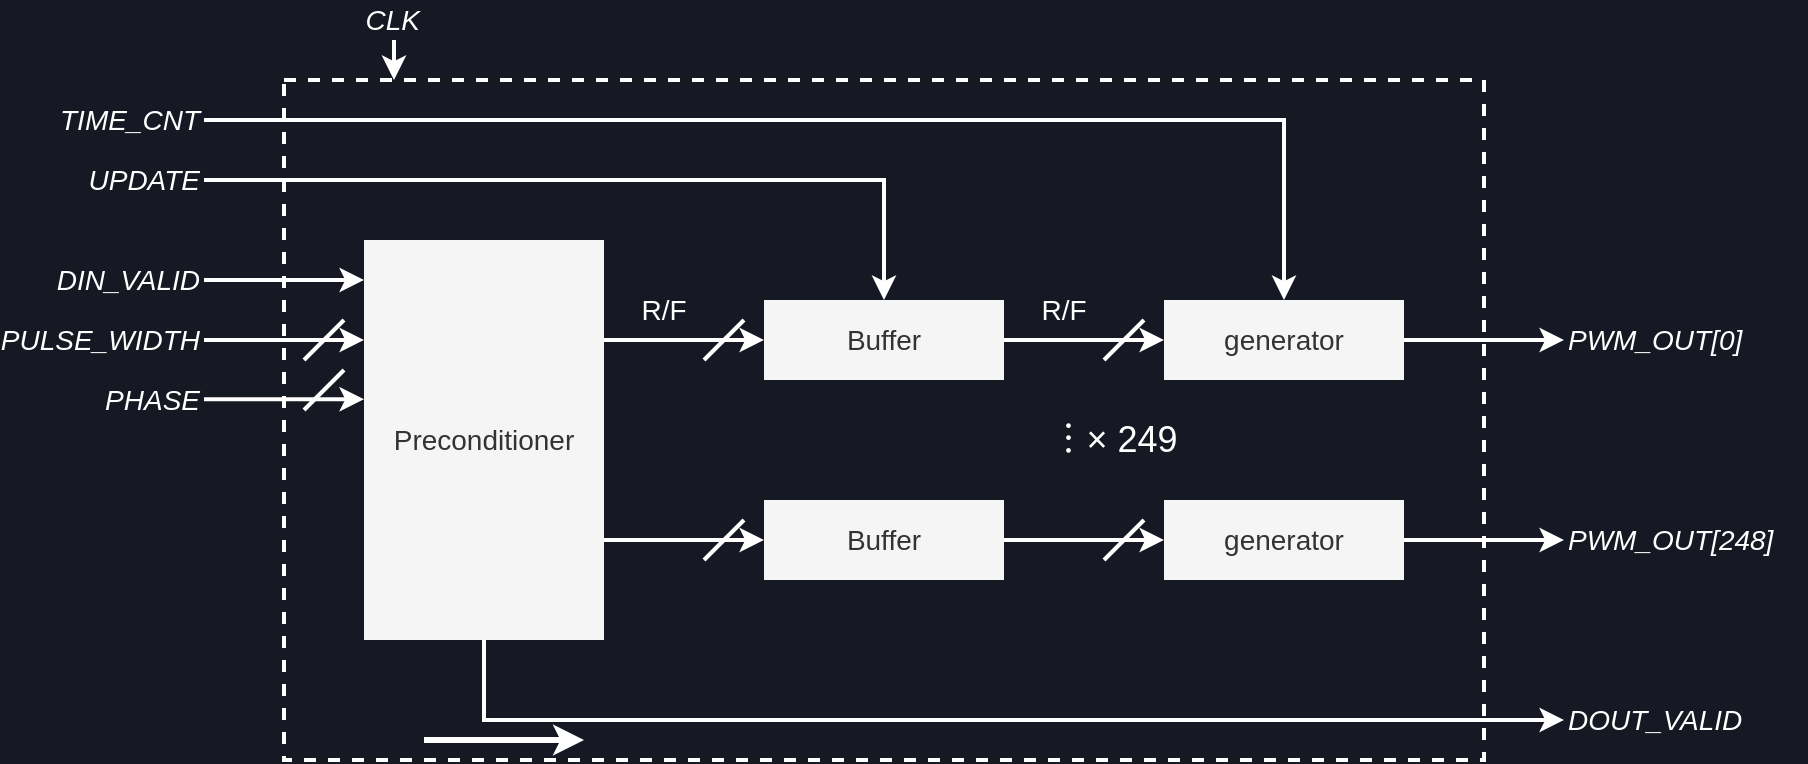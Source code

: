 <mxfile compressed="false">
    <diagram id="86R6ZRfhnQo9sD8B5-7s" name="Page-1">
        <mxGraphModel dx="1093" dy="1100" grid="1" gridSize="10" guides="1" tooltips="1" connect="1" arrows="1" fold="1" page="1" pageScale="1" pageWidth="827" pageHeight="1169" background="#161923" math="0" shadow="0">
            <root>
                <mxCell id="0"/>
                <mxCell id="1" parent="0"/>
                <mxCell id="Envj31jSL4E8aKWLNrxv-14" value="" style="endArrow=classic;html=1;rounded=0;fontSize=14;fontColor=#FFFFFF;entryX=0;entryY=0.25;entryDx=0;entryDy=0;strokeColor=#FFFFFF;strokeWidth=3;exitX=1;exitY=0.25;exitDx=0;exitDy=0;" parent="1" target="Envj31jSL4E8aKWLNrxv-3" edge="1">
                    <mxGeometry width="50" height="50" relative="1" as="geometry">
                        <mxPoint x="280" y="460.0" as="sourcePoint"/>
                        <mxPoint x="360" y="460" as="targetPoint"/>
                    </mxGeometry>
                </mxCell>
                <mxCell id="Envj31jSL4E8aKWLNrxv-24" value="&lt;i style=&quot;font-size: 14px;&quot;&gt;TIME_CNT&lt;/i&gt;" style="text;html=1;strokeColor=none;fillColor=none;align=right;verticalAlign=middle;whiteSpace=wrap;rounded=0;labelBackgroundColor=none;fontSize=14;fontColor=#FFFFFF;" parent="1" vertex="1">
                    <mxGeometry x="80" y="130" width="90" height="40" as="geometry"/>
                </mxCell>
                <mxCell id="4" value="" style="rounded=0;whiteSpace=wrap;html=1;labelBackgroundColor=none;fontSize=14;fontColor=#333333;strokeColor=#FFFFFF;strokeWidth=2;fillColor=none;dashed=1;" vertex="1" parent="1">
                    <mxGeometry x="210" y="130" width="600" height="340" as="geometry"/>
                </mxCell>
                <mxCell id="38" value="Buffer" style="rounded=0;whiteSpace=wrap;html=1;fontFamily=Helvetica;fontSize=14;fontColor=#333333;strokeColor=none;strokeWidth=3;fillColor=#f5f5f5;" vertex="1" parent="1">
                    <mxGeometry x="450" y="240" width="120" height="40" as="geometry"/>
                </mxCell>
                <mxCell id="53" value="Preconditioner" style="rounded=0;whiteSpace=wrap;html=1;fontFamily=Helvetica;fontSize=14;fontColor=#333333;strokeColor=none;strokeWidth=3;fillColor=#f5f5f5;" vertex="1" parent="1">
                    <mxGeometry x="250" y="210" width="120" height="200" as="geometry"/>
                </mxCell>
                <mxCell id="54" value="generator" style="rounded=0;whiteSpace=wrap;html=1;fontFamily=Helvetica;fontSize=14;fontColor=#333333;strokeColor=none;strokeWidth=3;fillColor=#f5f5f5;" vertex="1" parent="1">
                    <mxGeometry x="650" y="240" width="120" height="40" as="geometry"/>
                </mxCell>
                <mxCell id="55" style="edgeStyle=none;rounded=0;html=1;exitX=1;exitY=0.5;exitDx=0;exitDy=0;entryX=0;entryY=0.5;entryDx=0;entryDy=0;fontColor=#333333;strokeColor=#FFFFFF;strokeWidth=2;" edge="1" parent="1" source="54" target="57">
                    <mxGeometry relative="1" as="geometry">
                        <mxPoint x="810" y="260" as="sourcePoint"/>
                        <mxPoint x="890" y="260" as="targetPoint"/>
                    </mxGeometry>
                </mxCell>
                <mxCell id="57" value="&lt;i style=&quot;font-size: 14px&quot;&gt;PWM_OUT[0]&lt;/i&gt;" style="text;html=1;strokeColor=none;fillColor=none;align=left;verticalAlign=middle;whiteSpace=wrap;rounded=0;fontFamily=Helvetica;fontSize=14;fontColor=#FFFFFF;" vertex="1" parent="1">
                    <mxGeometry x="850" y="240" width="121" height="40" as="geometry"/>
                </mxCell>
                <mxCell id="58" style="edgeStyle=none;rounded=0;html=1;exitX=1;exitY=0.5;exitDx=0;exitDy=0;entryX=0;entryY=0.5;entryDx=0;entryDy=0;fontColor=#333333;strokeColor=#FFFFFF;strokeWidth=2;" edge="1" parent="1" source="38" target="54">
                    <mxGeometry relative="1" as="geometry">
                        <mxPoint x="780" y="270" as="sourcePoint"/>
                        <mxPoint x="860" y="270" as="targetPoint"/>
                    </mxGeometry>
                </mxCell>
                <mxCell id="60" style="edgeStyle=none;rounded=0;html=1;exitX=1;exitY=0.25;exitDx=0;exitDy=0;fontColor=#333333;strokeColor=#FFFFFF;strokeWidth=2;entryX=0;entryY=0.5;entryDx=0;entryDy=0;" edge="1" parent="1" source="53" target="38">
                    <mxGeometry relative="1" as="geometry">
                        <mxPoint x="580" y="270" as="sourcePoint"/>
                        <mxPoint x="440" y="300" as="targetPoint"/>
                    </mxGeometry>
                </mxCell>
                <mxCell id="61" value="Buffer" style="rounded=0;whiteSpace=wrap;html=1;fontFamily=Helvetica;fontSize=14;fontColor=#333333;strokeColor=none;strokeWidth=3;fillColor=#f5f5f5;" vertex="1" parent="1">
                    <mxGeometry x="450" y="340" width="120" height="40" as="geometry"/>
                </mxCell>
                <mxCell id="62" value="generator" style="rounded=0;whiteSpace=wrap;html=1;fontFamily=Helvetica;fontSize=14;fontColor=#333333;strokeColor=none;strokeWidth=3;fillColor=#f5f5f5;" vertex="1" parent="1">
                    <mxGeometry x="650" y="340" width="120" height="40" as="geometry"/>
                </mxCell>
                <mxCell id="63" style="edgeStyle=none;rounded=0;html=1;exitX=1;exitY=0.5;exitDx=0;exitDy=0;entryX=0;entryY=0.5;entryDx=0;entryDy=0;fontColor=#333333;strokeColor=#FFFFFF;strokeWidth=2;" edge="1" parent="1" source="62" target="64">
                    <mxGeometry relative="1" as="geometry">
                        <mxPoint x="810" y="360" as="sourcePoint"/>
                        <mxPoint x="890" y="360" as="targetPoint"/>
                    </mxGeometry>
                </mxCell>
                <mxCell id="64" value="&lt;i style=&quot;font-size: 14px&quot;&gt;PWM_OUT[248]&lt;/i&gt;" style="text;html=1;strokeColor=none;fillColor=none;align=left;verticalAlign=middle;whiteSpace=wrap;rounded=0;fontFamily=Helvetica;fontSize=14;fontColor=#FFFFFF;" vertex="1" parent="1">
                    <mxGeometry x="850" y="340" width="121" height="40" as="geometry"/>
                </mxCell>
                <mxCell id="65" style="edgeStyle=none;rounded=0;html=1;exitX=1;exitY=0.5;exitDx=0;exitDy=0;entryX=0;entryY=0.5;entryDx=0;entryDy=0;fontColor=#333333;strokeColor=#FFFFFF;strokeWidth=2;" edge="1" parent="1" source="61" target="62">
                    <mxGeometry relative="1" as="geometry">
                        <mxPoint x="780" y="370" as="sourcePoint"/>
                        <mxPoint x="860" y="370" as="targetPoint"/>
                    </mxGeometry>
                </mxCell>
                <mxCell id="66" style="edgeStyle=none;rounded=0;html=1;exitX=1;exitY=0.25;exitDx=0;exitDy=0;fontColor=#333333;strokeColor=#FFFFFF;strokeWidth=2;entryX=0;entryY=0.5;entryDx=0;entryDy=0;" edge="1" parent="1" target="61">
                    <mxGeometry relative="1" as="geometry">
                        <mxPoint x="370" y="360" as="sourcePoint"/>
                        <mxPoint x="440" y="400" as="targetPoint"/>
                    </mxGeometry>
                </mxCell>
                <mxCell id="67" value="&lt;span style=&quot;font-size: 14px&quot;&gt;R/F&lt;/span&gt;" style="text;html=1;strokeColor=none;fillColor=none;align=center;verticalAlign=middle;whiteSpace=wrap;rounded=0;fontFamily=Helvetica;fontSize=14;fontColor=#FFFFFF;strokeWidth=2;" vertex="1" parent="1">
                    <mxGeometry x="370" y="230" width="60" height="30" as="geometry"/>
                </mxCell>
                <mxCell id="68" value="&lt;span style=&quot;font-size: 14px&quot;&gt;R/F&lt;/span&gt;" style="text;html=1;strokeColor=none;fillColor=none;align=center;verticalAlign=middle;whiteSpace=wrap;rounded=0;fontFamily=Helvetica;fontSize=14;fontColor=#FFFFFF;strokeWidth=2;" vertex="1" parent="1">
                    <mxGeometry x="570" y="230" width="60" height="30" as="geometry"/>
                </mxCell>
                <mxCell id="69" value="︙× 249" style="text;html=1;strokeColor=none;fillColor=none;align=center;verticalAlign=middle;whiteSpace=wrap;rounded=0;fontFamily=Helvetica;fontSize=18;fontColor=#FFFFFF;strokeWidth=2;spacing=2;" vertex="1" parent="1">
                    <mxGeometry x="590" y="295" width="70" height="30" as="geometry"/>
                </mxCell>
                <mxCell id="72" value="&lt;i style=&quot;font-size: 14px;&quot;&gt;UPDATE&lt;/i&gt;" style="text;html=1;strokeColor=none;fillColor=none;align=right;verticalAlign=middle;whiteSpace=wrap;rounded=0;labelBackgroundColor=none;fontSize=14;fontColor=#FFFFFF;" vertex="1" parent="1">
                    <mxGeometry x="80" y="160" width="90" height="40" as="geometry"/>
                </mxCell>
                <mxCell id="73" value="&lt;i&gt;DIN_VALID&lt;/i&gt;" style="text;html=1;strokeColor=none;fillColor=none;align=right;verticalAlign=middle;whiteSpace=wrap;rounded=0;labelBackgroundColor=none;fontSize=14;fontColor=#FFFFFF;" vertex="1" parent="1">
                    <mxGeometry x="80" y="210" width="90" height="40" as="geometry"/>
                </mxCell>
                <mxCell id="74" value="&lt;i&gt;PULSE_WIDTH&lt;/i&gt;" style="text;html=1;strokeColor=none;fillColor=none;align=right;verticalAlign=middle;whiteSpace=wrap;rounded=0;labelBackgroundColor=none;fontSize=14;fontColor=#FFFFFF;" vertex="1" parent="1">
                    <mxGeometry x="80" y="240" width="90" height="40" as="geometry"/>
                </mxCell>
                <mxCell id="75" value="&lt;i&gt;PHASE&lt;/i&gt;" style="text;html=1;strokeColor=none;fillColor=none;align=right;verticalAlign=middle;whiteSpace=wrap;rounded=0;labelBackgroundColor=none;fontSize=14;fontColor=#FFFFFF;" vertex="1" parent="1">
                    <mxGeometry x="80" y="270" width="90" height="40" as="geometry"/>
                </mxCell>
                <mxCell id="76" style="edgeStyle=none;rounded=0;html=1;exitX=1;exitY=0.5;exitDx=0;exitDy=0;fontColor=#333333;strokeColor=#FFFFFF;strokeWidth=2;" edge="1" parent="1" source="73">
                    <mxGeometry relative="1" as="geometry">
                        <mxPoint x="190" y="230" as="sourcePoint"/>
                        <mxPoint x="250" y="230" as="targetPoint"/>
                    </mxGeometry>
                </mxCell>
                <mxCell id="77" style="edgeStyle=none;rounded=0;html=1;exitX=1;exitY=0.5;exitDx=0;exitDy=0;fontColor=#333333;strokeColor=#FFFFFF;strokeWidth=2;" edge="1" parent="1">
                    <mxGeometry relative="1" as="geometry">
                        <mxPoint x="170" y="260" as="sourcePoint"/>
                        <mxPoint x="250" y="260" as="targetPoint"/>
                    </mxGeometry>
                </mxCell>
                <mxCell id="78" style="edgeStyle=none;rounded=0;html=1;exitX=1;exitY=0.5;exitDx=0;exitDy=0;fontColor=#333333;strokeColor=#FFFFFF;strokeWidth=2;" edge="1" parent="1">
                    <mxGeometry relative="1" as="geometry">
                        <mxPoint x="170" y="289.66" as="sourcePoint"/>
                        <mxPoint x="250" y="289.66" as="targetPoint"/>
                    </mxGeometry>
                </mxCell>
                <mxCell id="80" value="" style="endArrow=none;html=1;rounded=1;labelBackgroundColor=default;fontFamily=Helvetica;fontSize=14;fontColor=#000000;strokeColor=#FFFFFF;strokeWidth=2;shape=connector;fillColor=#f5f5f5;" edge="1" parent="1">
                    <mxGeometry width="50" height="50" relative="1" as="geometry">
                        <mxPoint x="220.0" y="270.0" as="sourcePoint"/>
                        <mxPoint x="240.0" y="250.0" as="targetPoint"/>
                    </mxGeometry>
                </mxCell>
                <mxCell id="81" value="" style="endArrow=none;html=1;rounded=1;labelBackgroundColor=default;fontFamily=Helvetica;fontSize=14;fontColor=#000000;strokeColor=#FFFFFF;strokeWidth=2;shape=connector;fillColor=#f5f5f5;" edge="1" parent="1">
                    <mxGeometry width="50" height="50" relative="1" as="geometry">
                        <mxPoint x="220.0" y="295.0" as="sourcePoint"/>
                        <mxPoint x="240.0" y="275.0" as="targetPoint"/>
                    </mxGeometry>
                </mxCell>
                <mxCell id="82" value="" style="endArrow=none;html=1;rounded=1;labelBackgroundColor=default;fontFamily=Helvetica;fontSize=14;fontColor=#000000;strokeColor=#FFFFFF;strokeWidth=2;shape=connector;fillColor=#f5f5f5;" edge="1" parent="1">
                    <mxGeometry width="50" height="50" relative="1" as="geometry">
                        <mxPoint x="420.0" y="270.0" as="sourcePoint"/>
                        <mxPoint x="440.0" y="250.0" as="targetPoint"/>
                    </mxGeometry>
                </mxCell>
                <mxCell id="83" value="" style="endArrow=none;html=1;rounded=1;labelBackgroundColor=default;fontFamily=Helvetica;fontSize=14;fontColor=#000000;strokeColor=#FFFFFF;strokeWidth=2;shape=connector;fillColor=#f5f5f5;" edge="1" parent="1">
                    <mxGeometry width="50" height="50" relative="1" as="geometry">
                        <mxPoint x="420.0" y="370.0" as="sourcePoint"/>
                        <mxPoint x="440.0" y="350.0" as="targetPoint"/>
                    </mxGeometry>
                </mxCell>
                <mxCell id="84" value="" style="endArrow=none;html=1;rounded=1;labelBackgroundColor=default;fontFamily=Helvetica;fontSize=14;fontColor=#000000;strokeColor=#FFFFFF;strokeWidth=2;shape=connector;fillColor=#f5f5f5;" edge="1" parent="1">
                    <mxGeometry width="50" height="50" relative="1" as="geometry">
                        <mxPoint x="620.0" y="270.0" as="sourcePoint"/>
                        <mxPoint x="640.0" y="250.0" as="targetPoint"/>
                    </mxGeometry>
                </mxCell>
                <mxCell id="85" value="" style="endArrow=none;html=1;rounded=1;labelBackgroundColor=default;fontFamily=Helvetica;fontSize=14;fontColor=#000000;strokeColor=#FFFFFF;strokeWidth=2;shape=connector;fillColor=#f5f5f5;" edge="1" parent="1">
                    <mxGeometry width="50" height="50" relative="1" as="geometry">
                        <mxPoint x="620.0" y="370.0" as="sourcePoint"/>
                        <mxPoint x="640.0" y="350.0" as="targetPoint"/>
                    </mxGeometry>
                </mxCell>
                <mxCell id="87" style="edgeStyle=none;rounded=0;html=1;exitX=1;exitY=0.5;exitDx=0;exitDy=0;fontColor=#333333;strokeColor=#FFFFFF;strokeWidth=2;entryX=0.5;entryY=0;entryDx=0;entryDy=0;" edge="1" parent="1" source="72" target="38">
                    <mxGeometry relative="1" as="geometry">
                        <mxPoint x="180" y="240" as="sourcePoint"/>
                        <mxPoint x="510" y="180" as="targetPoint"/>
                        <Array as="points">
                            <mxPoint x="510" y="180"/>
                        </Array>
                    </mxGeometry>
                </mxCell>
                <mxCell id="89" style="edgeStyle=none;rounded=0;html=1;exitX=1;exitY=0.5;exitDx=0;exitDy=0;fontColor=#333333;strokeColor=#FFFFFF;strokeWidth=2;entryX=0.5;entryY=0;entryDx=0;entryDy=0;" edge="1" parent="1" source="Envj31jSL4E8aKWLNrxv-24" target="54">
                    <mxGeometry relative="1" as="geometry">
                        <mxPoint x="180" y="190" as="sourcePoint"/>
                        <mxPoint x="520" y="250" as="targetPoint"/>
                        <Array as="points">
                            <mxPoint x="710" y="150"/>
                        </Array>
                    </mxGeometry>
                </mxCell>
                <mxCell id="90" style="edgeStyle=none;rounded=0;html=1;exitX=0.5;exitY=1;exitDx=0;exitDy=0;entryX=0;entryY=0.5;entryDx=0;entryDy=0;fontColor=#333333;strokeColor=#FFFFFF;strokeWidth=2;" edge="1" parent="1" source="53" target="91">
                    <mxGeometry relative="1" as="geometry">
                        <mxPoint x="769" y="450" as="sourcePoint"/>
                        <mxPoint x="849" y="450" as="targetPoint"/>
                        <Array as="points">
                            <mxPoint x="310" y="450"/>
                        </Array>
                    </mxGeometry>
                </mxCell>
                <mxCell id="91" value="&lt;i&gt;DOUT_VALID&lt;/i&gt;" style="text;html=1;strokeColor=none;fillColor=none;align=left;verticalAlign=middle;whiteSpace=wrap;rounded=0;fontFamily=Helvetica;fontSize=14;fontColor=#FFFFFF;" vertex="1" parent="1">
                    <mxGeometry x="850" y="430" width="121" height="40" as="geometry"/>
                </mxCell>
                <mxCell id="94" value="&lt;i style=&quot;font-size: 14px;&quot;&gt;CLK&lt;/i&gt;" style="text;html=1;strokeColor=none;fillColor=none;align=right;verticalAlign=middle;whiteSpace=wrap;rounded=0;labelBackgroundColor=none;fontSize=14;fontColor=#FFFFFF;" vertex="1" parent="1">
                    <mxGeometry x="250" y="90" width="30" height="20" as="geometry"/>
                </mxCell>
                <mxCell id="95" style="edgeStyle=none;rounded=0;html=1;exitX=0.5;exitY=1;exitDx=0;exitDy=0;fontColor=#333333;strokeColor=#FFFFFF;strokeWidth=2;" edge="1" parent="1" source="94">
                    <mxGeometry relative="1" as="geometry">
                        <mxPoint x="180" y="240" as="sourcePoint"/>
                        <mxPoint x="265" y="130" as="targetPoint"/>
                    </mxGeometry>
                </mxCell>
            </root>
        </mxGraphModel>
    </diagram>
</mxfile>